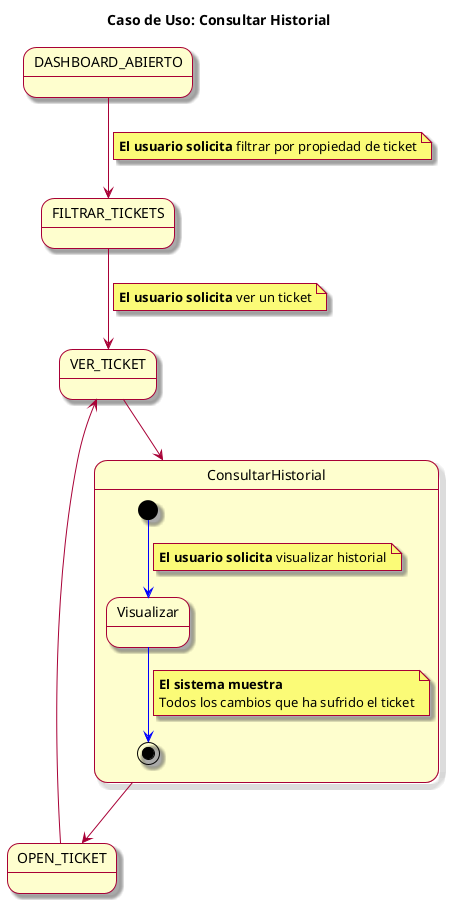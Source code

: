 @startuml
skin rose
title Caso de Uso: Consultar Historial

state DASHBOARD_ABIERTO
state OPEN_TICKET


DASHBOARD_ABIERTO --> FILTRAR_TICKETS
note on link: **El usuario solicita** filtrar por propiedad de ticket
FILTRAR_TICKETS --> VER_TICKET
note on link: **El usuario solicita** ver un ticket
VER_TICKET --> ConsultarHistorial
ConsultarHistorial --> OPEN_TICKET
OPEN_TICKET --> VER_TICKET


state ConsultarHistorial {
  [*] -[#blue]-> visualizarHistorial
  note on link: **El usuario solicita** visualizar historial
  state "Visualizar" as visualizarHistorial
  visualizarHistorial -[#blue]-> [*]
note on link
  **El sistema muestra**
  Todos los cambios que ha sufrido el ticket
end note
}




@enduml